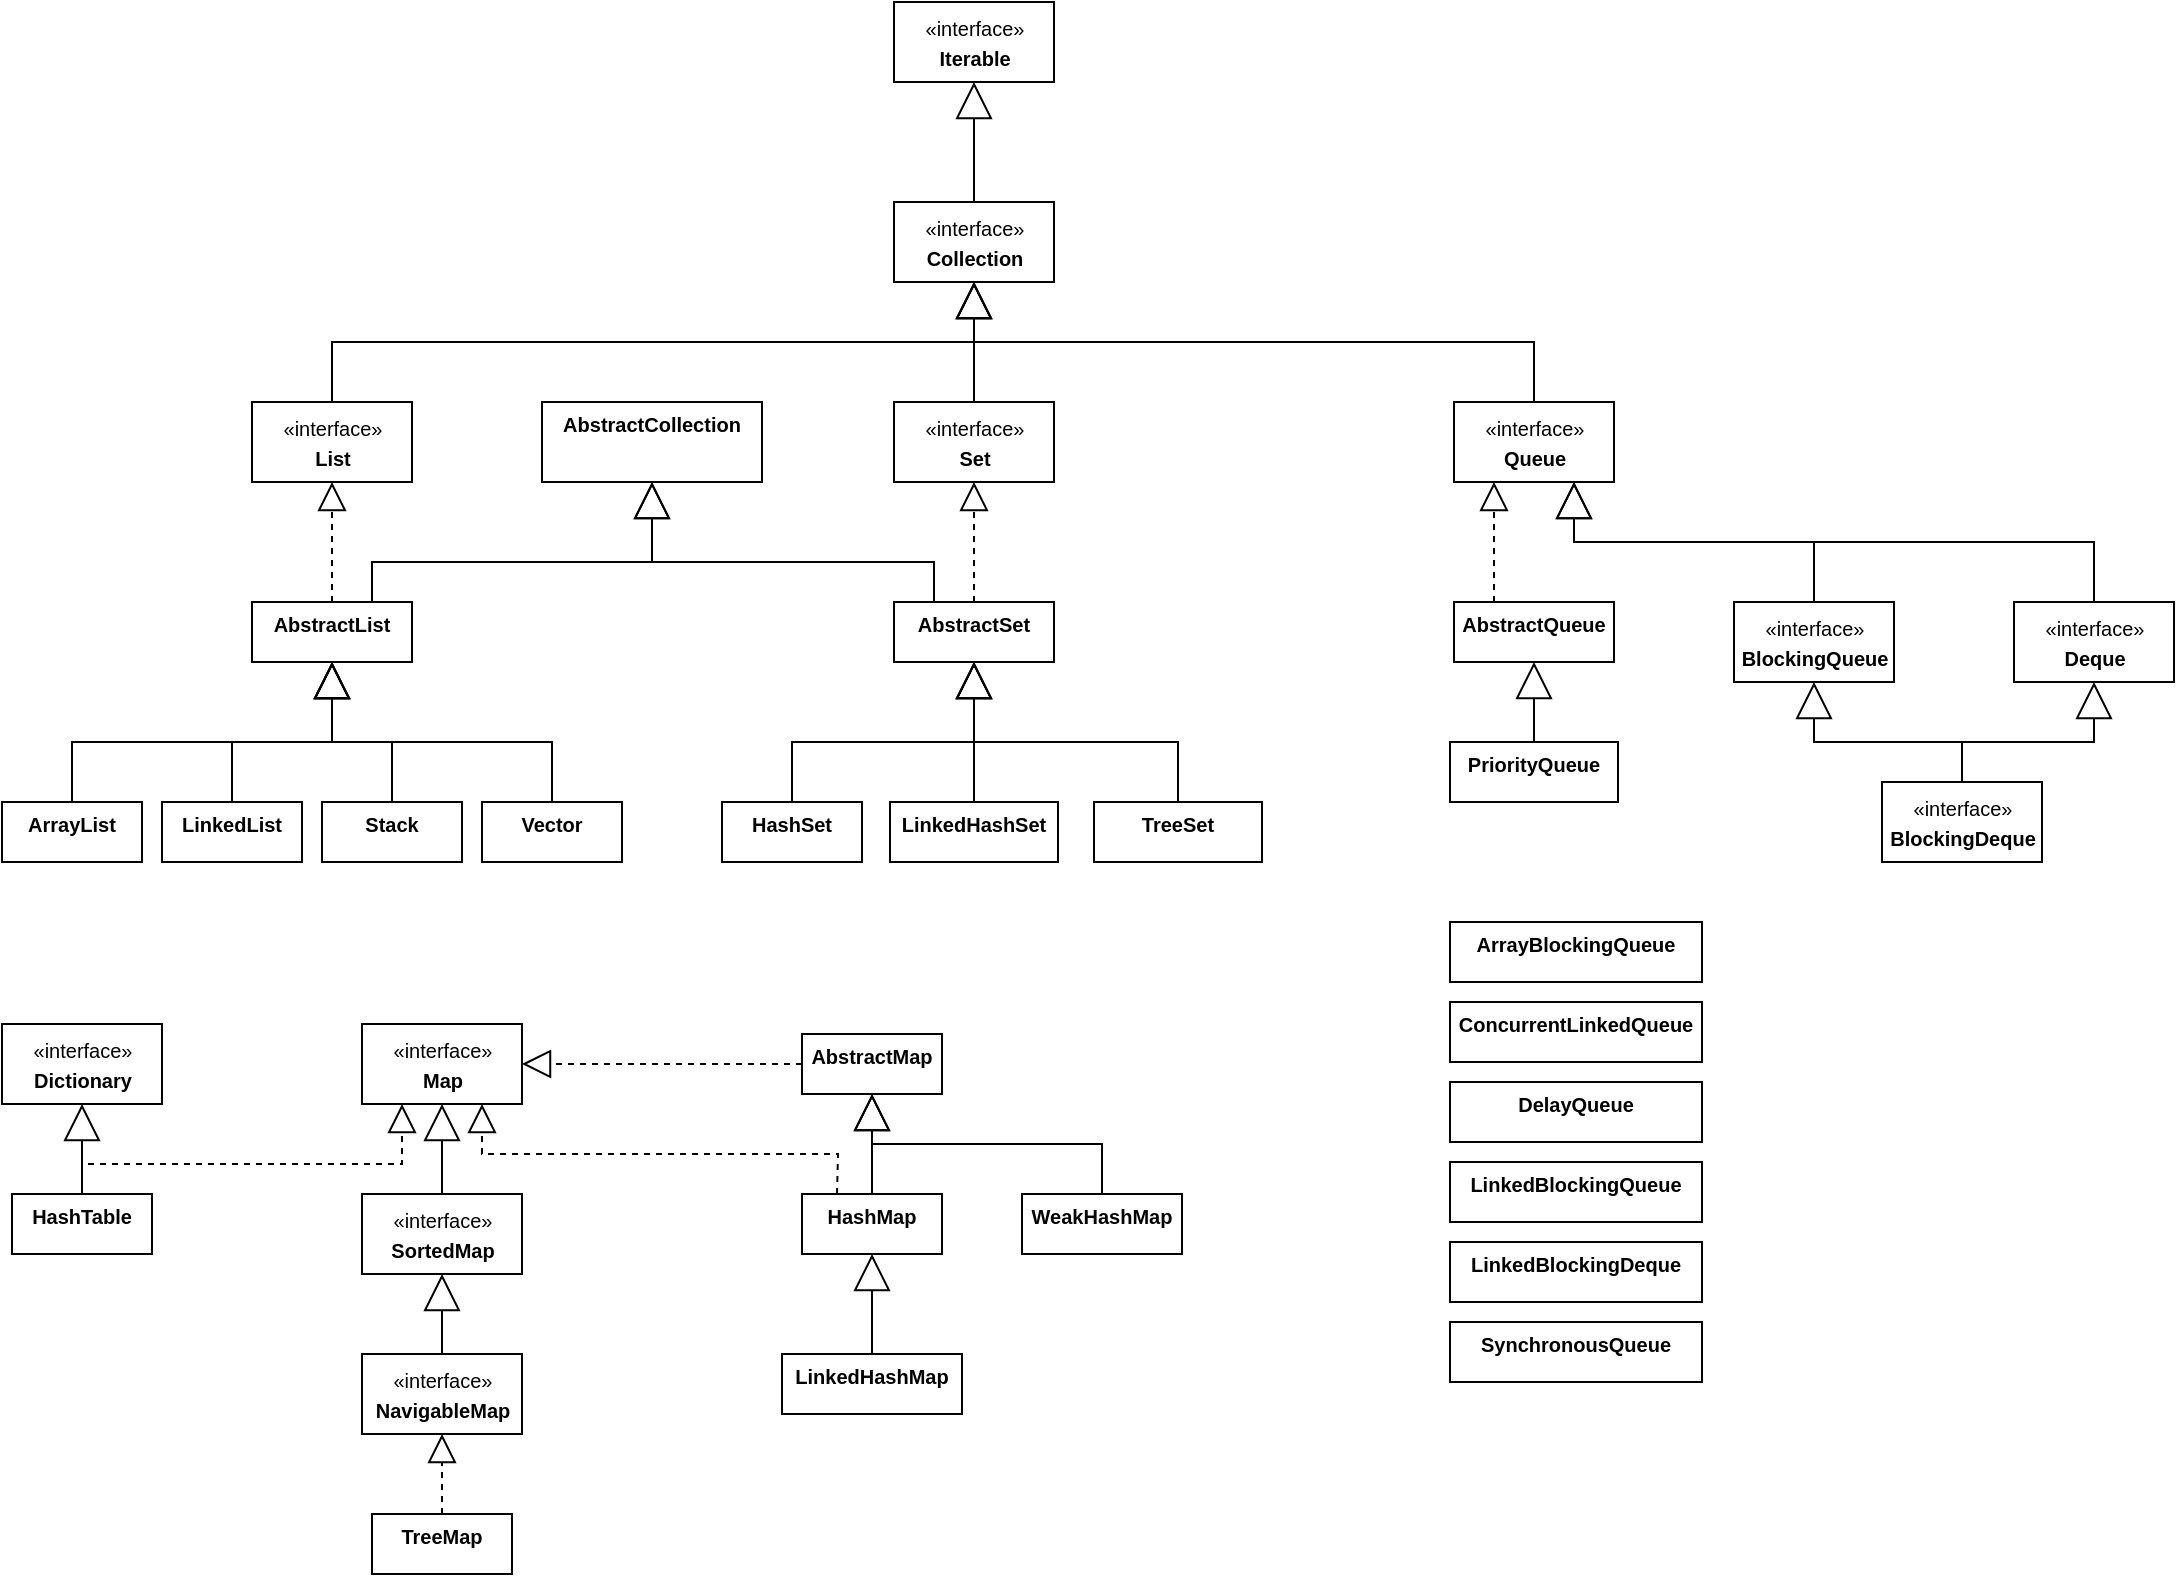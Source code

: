 <mxfile version="18.2.1" type="github"><diagram id="RCaM6CQUNUH3fBCs_QAi" name="Page-1"><mxGraphModel dx="1186" dy="591" grid="1" gridSize="10" guides="1" tooltips="1" connect="1" arrows="1" fold="1" page="1" pageScale="1" pageWidth="850" pageHeight="1100" math="0" shadow="0"><root><mxCell id="0"/><mxCell id="1" parent="0"/><mxCell id="DtokbDROlhjaDrs989wh-1" value="&lt;font style=&quot;font-size: 10px;&quot;&gt;«interface»&lt;br&gt;&lt;b&gt;Iterable&lt;/b&gt;&lt;/font&gt;" style="html=1;" parent="1" vertex="1"><mxGeometry x="666" y="50" width="80" height="40" as="geometry"/></mxCell><mxCell id="DtokbDROlhjaDrs989wh-2" value="&lt;font style=&quot;font-size: 10px;&quot;&gt;«interface»&lt;br&gt;&lt;/font&gt;&lt;b&gt;&lt;font style=&quot;font-size: 10px;&quot;&gt;Collection&lt;/font&gt;&lt;/b&gt;" style="html=1;" parent="1" vertex="1"><mxGeometry x="666" y="150" width="80" height="40" as="geometry"/></mxCell><mxCell id="DtokbDROlhjaDrs989wh-5" value="&lt;font style=&quot;font-size: 10px;&quot;&gt;«interface»&lt;br&gt;&lt;b&gt;List&lt;/b&gt;&lt;/font&gt;" style="html=1;" parent="1" vertex="1"><mxGeometry x="345" y="250" width="80" height="40" as="geometry"/></mxCell><mxCell id="DtokbDROlhjaDrs989wh-8" value="&lt;p style=&quot;margin:0px;margin-top:4px;text-align:center;&quot;&gt;&lt;b style=&quot;background-color: initial;&quot;&gt;&lt;font style=&quot;font-size: 10px;&quot;&gt;AbstractCollection&lt;/font&gt;&lt;/b&gt;&lt;br&gt;&lt;/p&gt;" style="verticalAlign=top;align=left;overflow=fill;fontSize=12;fontFamily=Helvetica;html=1;" parent="1" vertex="1"><mxGeometry x="490" y="250" width="110" height="40" as="geometry"/></mxCell><mxCell id="DtokbDROlhjaDrs989wh-9" value="&lt;p style=&quot;margin:0px;margin-top:4px;text-align:center;&quot;&gt;&lt;font style=&quot;font-size: 10px;&quot;&gt;&lt;b&gt;AbstractList&lt;/b&gt;&lt;/font&gt;&lt;/p&gt;" style="verticalAlign=top;align=left;overflow=fill;fontSize=12;fontFamily=Helvetica;html=1;" parent="1" vertex="1"><mxGeometry x="345" y="350" width="80" height="30" as="geometry"/></mxCell><mxCell id="DtokbDROlhjaDrs989wh-14" value="&lt;font style=&quot;font-size: 10px;&quot;&gt;«interface»&lt;br&gt;&lt;b&gt;Set&lt;/b&gt;&lt;br&gt;&lt;/font&gt;" style="html=1;" parent="1" vertex="1"><mxGeometry x="666" y="250" width="80" height="40" as="geometry"/></mxCell><mxCell id="DtokbDROlhjaDrs989wh-15" value="" style="endArrow=block;dashed=1;endFill=0;endSize=12;html=1;rounded=0;fontSize=10;exitX=0.5;exitY=0;exitDx=0;exitDy=0;entryX=0.5;entryY=1;entryDx=0;entryDy=0;" parent="1" source="DtokbDROlhjaDrs989wh-9" target="DtokbDROlhjaDrs989wh-5" edge="1"><mxGeometry width="160" relative="1" as="geometry"><mxPoint x="360" y="320" as="sourcePoint"/><mxPoint x="520" y="320" as="targetPoint"/></mxGeometry></mxCell><mxCell id="DtokbDROlhjaDrs989wh-16" value="&lt;p style=&quot;margin:0px;margin-top:4px;text-align:center;&quot;&gt;&lt;font style=&quot;font-size: 10px;&quot;&gt;&lt;b&gt;AbstractSet&lt;/b&gt;&lt;/font&gt;&lt;/p&gt;" style="verticalAlign=top;align=left;overflow=fill;fontSize=12;fontFamily=Helvetica;html=1;" parent="1" vertex="1"><mxGeometry x="666" y="350" width="80" height="30" as="geometry"/></mxCell><mxCell id="DtokbDROlhjaDrs989wh-17" value="" style="endArrow=block;dashed=1;endFill=0;endSize=12;html=1;rounded=0;fontSize=10;exitX=0.5;exitY=0;exitDx=0;exitDy=0;entryX=0.5;entryY=1;entryDx=0;entryDy=0;" parent="1" source="DtokbDROlhjaDrs989wh-16" target="DtokbDROlhjaDrs989wh-14" edge="1"><mxGeometry width="160" relative="1" as="geometry"><mxPoint x="686" y="320" as="sourcePoint"/><mxPoint x="846" y="320" as="targetPoint"/></mxGeometry></mxCell><mxCell id="DtokbDROlhjaDrs989wh-18" value="&lt;font style=&quot;font-size: 10px;&quot;&gt;«interface»&lt;br&gt;&lt;b&gt;Queue&lt;/b&gt;&lt;br&gt;&lt;/font&gt;" style="html=1;" parent="1" vertex="1"><mxGeometry x="946" y="250" width="80" height="40" as="geometry"/></mxCell><mxCell id="DtokbDROlhjaDrs989wh-19" value="&lt;p style=&quot;margin:0px;margin-top:4px;text-align:center;&quot;&gt;&lt;font style=&quot;font-size: 10px;&quot;&gt;&lt;b&gt;AbstractQueue&lt;/b&gt;&lt;/font&gt;&lt;/p&gt;" style="verticalAlign=top;align=left;overflow=fill;fontSize=12;fontFamily=Helvetica;html=1;" parent="1" vertex="1"><mxGeometry x="946" y="350" width="80" height="30" as="geometry"/></mxCell><mxCell id="DtokbDROlhjaDrs989wh-20" value="" style="endArrow=block;dashed=1;endFill=0;endSize=12;html=1;rounded=0;fontSize=10;exitX=0.25;exitY=0;exitDx=0;exitDy=0;entryX=0.25;entryY=1;entryDx=0;entryDy=0;" parent="1" source="DtokbDROlhjaDrs989wh-19" target="DtokbDROlhjaDrs989wh-18" edge="1"><mxGeometry width="160" relative="1" as="geometry"><mxPoint x="945.33" y="350" as="sourcePoint"/><mxPoint x="945.33" y="290" as="targetPoint"/></mxGeometry></mxCell><mxCell id="DtokbDROlhjaDrs989wh-21" value="&lt;font style=&quot;font-size: 10px;&quot;&gt;«interface»&lt;br&gt;&lt;/font&gt;&lt;span style=&quot;font-size: 10px;&quot;&gt;&lt;b&gt;Deque&lt;/b&gt;&lt;/span&gt;" style="html=1;" parent="1" vertex="1"><mxGeometry x="1226" y="350" width="80" height="40" as="geometry"/></mxCell><mxCell id="DtokbDROlhjaDrs989wh-22" value="&lt;font style=&quot;font-size: 10px;&quot;&gt;«interface»&lt;br&gt;&lt;/font&gt;&lt;span style=&quot;font-size: 10px;&quot;&gt;&lt;b&gt;BlockingQueue&lt;/b&gt;&lt;/span&gt;" style="html=1;" parent="1" vertex="1"><mxGeometry x="1086" y="350" width="80" height="40" as="geometry"/></mxCell><mxCell id="DtokbDROlhjaDrs989wh-24" value="&lt;font style=&quot;font-size: 10px;&quot;&gt;«interface»&lt;br&gt;&lt;/font&gt;&lt;span style=&quot;font-size: 10px;&quot;&gt;&lt;b&gt;BlockingDeque&lt;/b&gt;&lt;/span&gt;" style="html=1;" parent="1" vertex="1"><mxGeometry x="1160" y="440" width="80" height="40" as="geometry"/></mxCell><mxCell id="DtokbDROlhjaDrs989wh-26" value="" style="endArrow=block;endSize=16;endFill=0;html=1;rounded=0;fontSize=10;entryX=0.75;entryY=1;entryDx=0;entryDy=0;exitX=0.5;exitY=0;exitDx=0;exitDy=0;" parent="1" source="DtokbDROlhjaDrs989wh-22" target="DtokbDROlhjaDrs989wh-18" edge="1"><mxGeometry width="160" relative="1" as="geometry"><mxPoint x="896" y="450" as="sourcePoint"/><mxPoint x="1056" y="450" as="targetPoint"/><Array as="points"><mxPoint x="1126" y="320"/><mxPoint x="1006" y="320"/></Array></mxGeometry></mxCell><mxCell id="DtokbDROlhjaDrs989wh-27" value="" style="endArrow=block;endSize=16;endFill=0;html=1;rounded=0;fontSize=10;exitX=0.5;exitY=0;exitDx=0;exitDy=0;" parent="1" source="DtokbDROlhjaDrs989wh-21" edge="1"><mxGeometry x="-0.312" width="160" relative="1" as="geometry"><mxPoint x="1136" y="350" as="sourcePoint"/><mxPoint x="1006" y="290" as="targetPoint"/><Array as="points"><mxPoint x="1266" y="320"/><mxPoint x="1136" y="320"/><mxPoint x="1006" y="320"/></Array><mxPoint as="offset"/></mxGeometry></mxCell><mxCell id="DtokbDROlhjaDrs989wh-29" value="&lt;p style=&quot;margin:0px;margin-top:4px;text-align:center;&quot;&gt;&lt;font style=&quot;font-size: 10px;&quot;&gt;&lt;b&gt;ArrayList&lt;/b&gt;&lt;/font&gt;&lt;/p&gt;" style="verticalAlign=top;align=left;overflow=fill;fontSize=12;fontFamily=Helvetica;html=1;" parent="1" vertex="1"><mxGeometry x="220" y="450" width="70" height="30" as="geometry"/></mxCell><mxCell id="DtokbDROlhjaDrs989wh-30" value="&lt;p style=&quot;margin:0px;margin-top:4px;text-align:center;&quot;&gt;&lt;font style=&quot;font-size: 10px;&quot;&gt;&lt;b&gt;LinkedList&lt;/b&gt;&lt;/font&gt;&lt;/p&gt;" style="verticalAlign=top;align=left;overflow=fill;fontSize=12;fontFamily=Helvetica;html=1;" parent="1" vertex="1"><mxGeometry x="300" y="450" width="70" height="30" as="geometry"/></mxCell><mxCell id="DtokbDROlhjaDrs989wh-31" value="&lt;p style=&quot;margin:0px;margin-top:4px;text-align:center;&quot;&gt;&lt;font style=&quot;font-size: 10px;&quot;&gt;&lt;b&gt;Stack&lt;/b&gt;&lt;/font&gt;&lt;/p&gt;" style="verticalAlign=top;align=left;overflow=fill;fontSize=12;fontFamily=Helvetica;html=1;" parent="1" vertex="1"><mxGeometry x="380" y="450" width="70" height="30" as="geometry"/></mxCell><mxCell id="DtokbDROlhjaDrs989wh-32" value="&lt;p style=&quot;margin:0px;margin-top:4px;text-align:center;&quot;&gt;&lt;font style=&quot;font-size: 10px;&quot;&gt;&lt;b&gt;Vector&lt;/b&gt;&lt;/font&gt;&lt;/p&gt;" style="verticalAlign=top;align=left;overflow=fill;fontSize=12;fontFamily=Helvetica;html=1;" parent="1" vertex="1"><mxGeometry x="460" y="450" width="70" height="30" as="geometry"/></mxCell><mxCell id="DtokbDROlhjaDrs989wh-33" value="" style="endArrow=block;endSize=16;endFill=0;html=1;rounded=0;entryX=0.5;entryY=1;entryDx=0;entryDy=0;exitX=0.5;exitY=0;exitDx=0;exitDy=0;" parent="1" source="DtokbDROlhjaDrs989wh-29" target="DtokbDROlhjaDrs989wh-9" edge="1"><mxGeometry width="160" relative="1" as="geometry"><mxPoint x="270" y="420" as="sourcePoint"/><mxPoint x="270" y="360" as="targetPoint"/><Array as="points"><mxPoint x="255" y="420"/><mxPoint x="385" y="420"/></Array></mxGeometry></mxCell><mxCell id="DtokbDROlhjaDrs989wh-34" value="" style="endArrow=block;endSize=16;endFill=0;html=1;rounded=0;entryX=0.5;entryY=1;entryDx=0;entryDy=0;exitX=0.5;exitY=0;exitDx=0;exitDy=0;" parent="1" source="DtokbDROlhjaDrs989wh-30" target="DtokbDROlhjaDrs989wh-9" edge="1"><mxGeometry width="160" relative="1" as="geometry"><mxPoint x="265" y="460.0" as="sourcePoint"/><mxPoint x="395" y="390.0" as="targetPoint"/><Array as="points"><mxPoint x="335" y="420"/><mxPoint x="385" y="420"/></Array></mxGeometry></mxCell><mxCell id="DtokbDROlhjaDrs989wh-35" value="" style="endArrow=block;endSize=16;endFill=0;html=1;rounded=0;entryX=0.5;entryY=1;entryDx=0;entryDy=0;exitX=0.5;exitY=0;exitDx=0;exitDy=0;" parent="1" source="DtokbDROlhjaDrs989wh-31" target="DtokbDROlhjaDrs989wh-9" edge="1"><mxGeometry width="160" relative="1" as="geometry"><mxPoint x="345" y="460.0" as="sourcePoint"/><mxPoint x="395" y="390.0" as="targetPoint"/><Array as="points"><mxPoint x="415" y="420"/><mxPoint x="385" y="420"/></Array></mxGeometry></mxCell><mxCell id="DtokbDROlhjaDrs989wh-36" value="" style="endArrow=block;endSize=16;endFill=0;html=1;rounded=0;entryX=0.5;entryY=1;entryDx=0;entryDy=0;exitX=0.5;exitY=0;exitDx=0;exitDy=0;" parent="1" source="DtokbDROlhjaDrs989wh-32" target="DtokbDROlhjaDrs989wh-9" edge="1"><mxGeometry width="160" relative="1" as="geometry"><mxPoint x="425" y="460.0" as="sourcePoint"/><mxPoint x="395" y="390.0" as="targetPoint"/><Array as="points"><mxPoint x="495" y="420"/><mxPoint x="385" y="420"/></Array></mxGeometry></mxCell><mxCell id="DtokbDROlhjaDrs989wh-37" value="&lt;p style=&quot;margin:0px;margin-top:4px;text-align:center;&quot;&gt;&lt;font style=&quot;font-size: 10px;&quot;&gt;&lt;b&gt;HashSet&lt;/b&gt;&lt;/font&gt;&lt;/p&gt;" style="verticalAlign=top;align=left;overflow=fill;fontSize=12;fontFamily=Helvetica;html=1;" parent="1" vertex="1"><mxGeometry x="580" y="450" width="70" height="30" as="geometry"/></mxCell><mxCell id="DtokbDROlhjaDrs989wh-38" value="&lt;p style=&quot;margin:0px;margin-top:4px;text-align:center;&quot;&gt;&lt;font style=&quot;font-size: 10px;&quot;&gt;&lt;b&gt;LinkedHashSet&lt;/b&gt;&lt;/font&gt;&lt;/p&gt;" style="verticalAlign=top;align=left;overflow=fill;fontSize=12;fontFamily=Helvetica;html=1;" parent="1" vertex="1"><mxGeometry x="664" y="450" width="84" height="30" as="geometry"/></mxCell><mxCell id="DtokbDROlhjaDrs989wh-39" value="&lt;p style=&quot;margin:0px;margin-top:4px;text-align:center;&quot;&gt;&lt;font style=&quot;font-size: 10px;&quot;&gt;&lt;b&gt;TreeSet&lt;/b&gt;&lt;/font&gt;&lt;/p&gt;" style="verticalAlign=top;align=left;overflow=fill;fontSize=12;fontFamily=Helvetica;html=1;" parent="1" vertex="1"><mxGeometry x="766" y="450" width="84" height="30" as="geometry"/></mxCell><mxCell id="DtokbDROlhjaDrs989wh-40" value="" style="endArrow=block;endSize=16;endFill=0;html=1;rounded=0;fontSize=10;entryX=0.5;entryY=1;entryDx=0;entryDy=0;exitX=0.5;exitY=0;exitDx=0;exitDy=0;" parent="1" source="DtokbDROlhjaDrs989wh-37" target="DtokbDROlhjaDrs989wh-16" edge="1"><mxGeometry width="160" relative="1" as="geometry"><mxPoint x="560" y="410" as="sourcePoint"/><mxPoint x="720" y="410" as="targetPoint"/><Array as="points"><mxPoint x="615" y="420"/><mxPoint x="706" y="420"/></Array></mxGeometry></mxCell><mxCell id="DtokbDROlhjaDrs989wh-41" value="" style="endArrow=block;endSize=16;endFill=0;html=1;rounded=0;fontSize=10;entryX=0.5;entryY=1;entryDx=0;entryDy=0;exitX=0.5;exitY=0;exitDx=0;exitDy=0;" parent="1" source="DtokbDROlhjaDrs989wh-39" target="DtokbDROlhjaDrs989wh-16" edge="1"><mxGeometry width="160" relative="1" as="geometry"><mxPoint x="625" y="460" as="sourcePoint"/><mxPoint x="716" y="390" as="targetPoint"/><Array as="points"><mxPoint x="808" y="420"/><mxPoint x="706" y="420"/></Array></mxGeometry></mxCell><mxCell id="DtokbDROlhjaDrs989wh-43" value="" style="endArrow=block;endSize=16;endFill=0;html=1;rounded=0;fontSize=10;entryX=0.5;entryY=1;entryDx=0;entryDy=0;exitX=0.5;exitY=0;exitDx=0;exitDy=0;" parent="1" source="DtokbDROlhjaDrs989wh-38" target="DtokbDROlhjaDrs989wh-16" edge="1"><mxGeometry width="160" relative="1" as="geometry"><mxPoint x="510" y="400" as="sourcePoint"/><mxPoint x="690" y="400" as="targetPoint"/></mxGeometry></mxCell><mxCell id="DtokbDROlhjaDrs989wh-44" value="" style="endArrow=block;endSize=16;endFill=0;html=1;rounded=0;fontSize=10;entryX=0.5;entryY=1;entryDx=0;entryDy=0;exitX=0.5;exitY=0;exitDx=0;exitDy=0;" parent="1" source="DtokbDROlhjaDrs989wh-24" target="DtokbDROlhjaDrs989wh-22" edge="1"><mxGeometry width="160" relative="1" as="geometry"><mxPoint x="1000" y="480" as="sourcePoint"/><mxPoint x="1160" y="480" as="targetPoint"/><Array as="points"><mxPoint x="1200" y="420"/><mxPoint x="1126" y="420"/></Array></mxGeometry></mxCell><mxCell id="DtokbDROlhjaDrs989wh-45" value="" style="endArrow=block;endSize=16;endFill=0;html=1;rounded=0;fontSize=10;entryX=0.5;entryY=1;entryDx=0;entryDy=0;exitX=0.5;exitY=0;exitDx=0;exitDy=0;" parent="1" source="DtokbDROlhjaDrs989wh-24" target="DtokbDROlhjaDrs989wh-21" edge="1"><mxGeometry width="160" relative="1" as="geometry"><mxPoint x="1210.0" y="450" as="sourcePoint"/><mxPoint x="1136" y="400" as="targetPoint"/><Array as="points"><mxPoint x="1200" y="420"/><mxPoint x="1266" y="420"/></Array></mxGeometry></mxCell><mxCell id="DtokbDROlhjaDrs989wh-47" value="" style="endArrow=block;endSize=16;endFill=0;html=1;rounded=0;entryX=0.5;entryY=1;entryDx=0;entryDy=0;exitX=0.5;exitY=0;exitDx=0;exitDy=0;" parent="1" source="DtokbDROlhjaDrs989wh-2" target="DtokbDROlhjaDrs989wh-1" edge="1"><mxGeometry width="160" relative="1" as="geometry"><mxPoint x="701" y="170" as="sourcePoint"/><mxPoint x="701" y="110" as="targetPoint"/></mxGeometry></mxCell><mxCell id="DtokbDROlhjaDrs989wh-48" value="" style="endArrow=block;endSize=16;endFill=0;html=1;rounded=0;fontSize=10;entryX=0.5;entryY=1;entryDx=0;entryDy=0;exitX=0.5;exitY=0;exitDx=0;exitDy=0;" parent="1" source="DtokbDROlhjaDrs989wh-14" target="DtokbDROlhjaDrs989wh-2" edge="1"><mxGeometry width="160" relative="1" as="geometry"><mxPoint x="560" y="230" as="sourcePoint"/><mxPoint x="720" y="230" as="targetPoint"/></mxGeometry></mxCell><mxCell id="DtokbDROlhjaDrs989wh-49" value="" style="endArrow=block;endSize=16;endFill=0;html=1;rounded=0;fontSize=10;entryX=0.5;entryY=1;entryDx=0;entryDy=0;exitX=0.5;exitY=0;exitDx=0;exitDy=0;" parent="1" source="DtokbDROlhjaDrs989wh-5" target="DtokbDROlhjaDrs989wh-2" edge="1"><mxGeometry width="160" relative="1" as="geometry"><mxPoint x="490" y="220" as="sourcePoint"/><mxPoint x="650" y="220" as="targetPoint"/><Array as="points"><mxPoint x="385" y="220"/><mxPoint x="706" y="220"/></Array></mxGeometry></mxCell><mxCell id="DtokbDROlhjaDrs989wh-50" value="" style="endArrow=block;endSize=16;endFill=0;html=1;rounded=0;fontSize=10;entryX=0.5;entryY=1;entryDx=0;entryDy=0;exitX=0.5;exitY=0;exitDx=0;exitDy=0;" parent="1" source="DtokbDROlhjaDrs989wh-18" target="DtokbDROlhjaDrs989wh-2" edge="1"><mxGeometry width="160" relative="1" as="geometry"><mxPoint x="750" y="210" as="sourcePoint"/><mxPoint x="910" y="210" as="targetPoint"/><Array as="points"><mxPoint x="986" y="220"/><mxPoint x="706" y="220"/></Array></mxGeometry></mxCell><mxCell id="DtokbDROlhjaDrs989wh-51" value="&lt;p style=&quot;margin:0px;margin-top:4px;text-align:center;&quot;&gt;&lt;font style=&quot;font-size: 10px;&quot;&gt;&lt;b&gt;PriorityQueue&lt;/b&gt;&lt;/font&gt;&lt;/p&gt;" style="verticalAlign=top;align=left;overflow=fill;fontSize=12;fontFamily=Helvetica;html=1;" parent="1" vertex="1"><mxGeometry x="944" y="420" width="84" height="30" as="geometry"/></mxCell><mxCell id="DtokbDROlhjaDrs989wh-52" value="" style="endArrow=block;endSize=16;endFill=0;html=1;rounded=0;fontSize=10;entryX=0.5;entryY=1;entryDx=0;entryDy=0;exitX=0.5;exitY=0;exitDx=0;exitDy=0;" parent="1" source="DtokbDROlhjaDrs989wh-51" target="DtokbDROlhjaDrs989wh-19" edge="1"><mxGeometry width="160" relative="1" as="geometry"><mxPoint x="890" y="520" as="sourcePoint"/><mxPoint x="1050" y="520" as="targetPoint"/></mxGeometry></mxCell><mxCell id="DtokbDROlhjaDrs989wh-53" value="&lt;p style=&quot;margin:0px;margin-top:4px;text-align:center;&quot;&gt;&lt;font style=&quot;font-size: 10px;&quot;&gt;&lt;b&gt;ArrayBlockingQueue&lt;/b&gt;&lt;/font&gt;&lt;/p&gt;" style="verticalAlign=top;align=left;overflow=fill;fontSize=12;fontFamily=Helvetica;html=1;" parent="1" vertex="1"><mxGeometry x="944" y="510" width="126" height="30" as="geometry"/></mxCell><mxCell id="DtokbDROlhjaDrs989wh-54" value="&lt;p style=&quot;margin:0px;margin-top:4px;text-align:center;&quot;&gt;&lt;span style=&quot;font-size: 10px;&quot;&gt;&lt;b&gt;ConcurrentLinkedQueue&lt;/b&gt;&lt;/span&gt;&lt;/p&gt;" style="verticalAlign=top;align=left;overflow=fill;fontSize=12;fontFamily=Helvetica;html=1;" parent="1" vertex="1"><mxGeometry x="944" y="550" width="126" height="30" as="geometry"/></mxCell><mxCell id="DtokbDROlhjaDrs989wh-55" value="&lt;p style=&quot;margin:0px;margin-top:4px;text-align:center;&quot;&gt;&lt;span style=&quot;font-size: 10px;&quot;&gt;&lt;b&gt;DelayQueue&lt;br&gt;&lt;/b&gt;&lt;/span&gt;&lt;/p&gt;" style="verticalAlign=top;align=left;overflow=fill;fontSize=12;fontFamily=Helvetica;html=1;" parent="1" vertex="1"><mxGeometry x="944" y="590" width="126" height="30" as="geometry"/></mxCell><mxCell id="DtokbDROlhjaDrs989wh-56" value="&lt;p style=&quot;margin:0px;margin-top:4px;text-align:center;&quot;&gt;&lt;span style=&quot;font-size: 10px;&quot;&gt;&lt;b&gt;LinkedBlockingQueue&lt;br&gt;&lt;/b&gt;&lt;/span&gt;&lt;/p&gt;" style="verticalAlign=top;align=left;overflow=fill;fontSize=12;fontFamily=Helvetica;html=1;" parent="1" vertex="1"><mxGeometry x="944" y="630" width="126" height="30" as="geometry"/></mxCell><mxCell id="DtokbDROlhjaDrs989wh-57" value="&lt;p style=&quot;margin:0px;margin-top:4px;text-align:center;&quot;&gt;&lt;span style=&quot;font-size: 10px;&quot;&gt;&lt;b&gt;LinkedBlockingDeque&lt;br&gt;&lt;/b&gt;&lt;/span&gt;&lt;/p&gt;" style="verticalAlign=top;align=left;overflow=fill;fontSize=12;fontFamily=Helvetica;html=1;" parent="1" vertex="1"><mxGeometry x="944" y="670" width="126" height="30" as="geometry"/></mxCell><mxCell id="DtokbDROlhjaDrs989wh-59" value="&lt;p style=&quot;margin:0px;margin-top:4px;text-align:center;&quot;&gt;&lt;span style=&quot;font-size: 10px;&quot;&gt;&lt;b&gt;SynchronousQueue&lt;br&gt;&lt;/b&gt;&lt;/span&gt;&lt;/p&gt;" style="verticalAlign=top;align=left;overflow=fill;fontSize=12;fontFamily=Helvetica;html=1;" parent="1" vertex="1"><mxGeometry x="944" y="710" width="126" height="30" as="geometry"/></mxCell><mxCell id="DtokbDROlhjaDrs989wh-61" value="" style="endArrow=block;endSize=16;endFill=0;html=1;rounded=0;fontSize=10;exitX=0.75;exitY=0;exitDx=0;exitDy=0;entryX=0.5;entryY=1;entryDx=0;entryDy=0;" parent="1" source="DtokbDROlhjaDrs989wh-9" target="DtokbDROlhjaDrs989wh-8" edge="1"><mxGeometry width="160" relative="1" as="geometry"><mxPoint x="470" y="340" as="sourcePoint"/><mxPoint x="630" y="340" as="targetPoint"/><Array as="points"><mxPoint x="405" y="330"/><mxPoint x="545" y="330"/></Array></mxGeometry></mxCell><mxCell id="DtokbDROlhjaDrs989wh-62" value="" style="endArrow=block;endSize=16;endFill=0;html=1;rounded=0;fontSize=10;entryX=0.5;entryY=1;entryDx=0;entryDy=0;exitX=0.25;exitY=0;exitDx=0;exitDy=0;" parent="1" source="DtokbDROlhjaDrs989wh-16" target="DtokbDROlhjaDrs989wh-8" edge="1"><mxGeometry width="160" relative="1" as="geometry"><mxPoint x="480" y="380" as="sourcePoint"/><mxPoint x="640" y="380" as="targetPoint"/><Array as="points"><mxPoint x="686" y="330"/><mxPoint x="545" y="330"/></Array></mxGeometry></mxCell><mxCell id="DtokbDROlhjaDrs989wh-64" value="&lt;font style=&quot;font-size: 10px;&quot;&gt;«interface»&lt;br&gt;&lt;/font&gt;&lt;span style=&quot;font-size: 10px;&quot;&gt;&lt;b&gt;Map&lt;/b&gt;&lt;/span&gt;" style="html=1;" parent="1" vertex="1"><mxGeometry x="400" y="561" width="80" height="40" as="geometry"/></mxCell><mxCell id="DtokbDROlhjaDrs989wh-65" value="&lt;p style=&quot;margin:0px;margin-top:4px;text-align:center;&quot;&gt;&lt;font style=&quot;font-size: 10px;&quot;&gt;&lt;b&gt;AbstractMap&lt;/b&gt;&lt;/font&gt;&lt;/p&gt;" style="verticalAlign=top;align=left;overflow=fill;fontSize=12;fontFamily=Helvetica;html=1;" parent="1" vertex="1"><mxGeometry x="620" y="566" width="70" height="30" as="geometry"/></mxCell><mxCell id="DtokbDROlhjaDrs989wh-66" value="&lt;p style=&quot;margin:0px;margin-top:4px;text-align:center;&quot;&gt;&lt;font style=&quot;font-size: 10px;&quot;&gt;&lt;b&gt;HashTable&lt;/b&gt;&lt;/font&gt;&lt;/p&gt;" style="verticalAlign=top;align=left;overflow=fill;fontSize=12;fontFamily=Helvetica;html=1;" parent="1" vertex="1"><mxGeometry x="225" y="646" width="70" height="30" as="geometry"/></mxCell><mxCell id="DtokbDROlhjaDrs989wh-67" value="&lt;p style=&quot;margin:0px;margin-top:4px;text-align:center;&quot;&gt;&lt;font style=&quot;font-size: 10px;&quot;&gt;&lt;b&gt;HashMap&lt;/b&gt;&lt;/font&gt;&lt;/p&gt;" style="verticalAlign=top;align=left;overflow=fill;fontSize=12;fontFamily=Helvetica;html=1;" parent="1" vertex="1"><mxGeometry x="620" y="646" width="70" height="30" as="geometry"/></mxCell><mxCell id="DtokbDROlhjaDrs989wh-71" value="" style="endArrow=block;endSize=16;endFill=0;html=1;rounded=0;fontSize=10;entryX=0.5;entryY=1;entryDx=0;entryDy=0;exitX=0.5;exitY=0;exitDx=0;exitDy=0;" parent="1" source="DtokbDROlhjaDrs989wh-67" target="DtokbDROlhjaDrs989wh-65" edge="1"><mxGeometry width="160" relative="1" as="geometry"><mxPoint x="420" y="636" as="sourcePoint"/><mxPoint x="580" y="636" as="targetPoint"/></mxGeometry></mxCell><mxCell id="DtokbDROlhjaDrs989wh-73" value="&lt;font style=&quot;font-size: 10px;&quot;&gt;«interface»&lt;br&gt;&lt;/font&gt;&lt;span style=&quot;font-size: 10px;&quot;&gt;&lt;b&gt;Dictionary&lt;/b&gt;&lt;/span&gt;" style="html=1;" parent="1" vertex="1"><mxGeometry x="220" y="561" width="80" height="40" as="geometry"/></mxCell><mxCell id="DtokbDROlhjaDrs989wh-74" value="" style="endArrow=block;endSize=16;endFill=0;html=1;rounded=0;fontSize=10;entryX=0.5;entryY=1;entryDx=0;entryDy=0;exitX=0.5;exitY=0;exitDx=0;exitDy=0;" parent="1" source="DtokbDROlhjaDrs989wh-66" target="DtokbDROlhjaDrs989wh-73" edge="1"><mxGeometry width="160" relative="1" as="geometry"><mxPoint x="210" y="616" as="sourcePoint"/><mxPoint x="370" y="616" as="targetPoint"/></mxGeometry></mxCell><mxCell id="DtokbDROlhjaDrs989wh-76" value="&lt;p style=&quot;margin:0px;margin-top:4px;text-align:center;&quot;&gt;&lt;font style=&quot;font-size: 10px;&quot;&gt;&lt;b&gt;LinkedHashMap&lt;/b&gt;&lt;/font&gt;&lt;/p&gt;" style="verticalAlign=top;align=left;overflow=fill;fontSize=12;fontFamily=Helvetica;html=1;" parent="1" vertex="1"><mxGeometry x="610" y="726" width="90" height="30" as="geometry"/></mxCell><mxCell id="DtokbDROlhjaDrs989wh-77" value="" style="endArrow=block;endSize=16;endFill=0;html=1;rounded=0;fontSize=10;entryX=0.5;entryY=1;entryDx=0;entryDy=0;" parent="1" source="DtokbDROlhjaDrs989wh-76" target="DtokbDROlhjaDrs989wh-67" edge="1"><mxGeometry width="160" relative="1" as="geometry"><mxPoint x="530" y="786" as="sourcePoint"/><mxPoint x="690" y="786" as="targetPoint"/></mxGeometry></mxCell><mxCell id="DtokbDROlhjaDrs989wh-78" value="&lt;font style=&quot;font-size: 10px;&quot;&gt;«interface»&lt;br&gt;&lt;/font&gt;&lt;span style=&quot;font-size: 10px;&quot;&gt;&lt;b&gt;SortedMap&lt;/b&gt;&lt;/span&gt;" style="html=1;" parent="1" vertex="1"><mxGeometry x="400" y="646" width="80" height="40" as="geometry"/></mxCell><mxCell id="DtokbDROlhjaDrs989wh-81" value="" style="endArrow=block;endSize=16;endFill=0;html=1;rounded=0;fontSize=10;entryX=0.5;entryY=1;entryDx=0;entryDy=0;exitX=0.5;exitY=0;exitDx=0;exitDy=0;" parent="1" source="DtokbDROlhjaDrs989wh-78" target="DtokbDROlhjaDrs989wh-64" edge="1"><mxGeometry width="160" relative="1" as="geometry"><mxPoint x="470" y="696" as="sourcePoint"/><mxPoint x="630" y="696" as="targetPoint"/></mxGeometry></mxCell><mxCell id="DtokbDROlhjaDrs989wh-83" value="&lt;font style=&quot;font-size: 10px;&quot;&gt;«interface»&lt;br&gt;&lt;/font&gt;&lt;span style=&quot;font-size: 10px;&quot;&gt;&lt;b&gt;NavigableMap&lt;/b&gt;&lt;/span&gt;" style="html=1;" parent="1" vertex="1"><mxGeometry x="400" y="726" width="80" height="40" as="geometry"/></mxCell><mxCell id="DtokbDROlhjaDrs989wh-84" value="" style="endArrow=block;endSize=16;endFill=0;html=1;rounded=0;fontSize=10;entryX=0.5;entryY=1;entryDx=0;entryDy=0;exitX=0.5;exitY=0;exitDx=0;exitDy=0;" parent="1" source="DtokbDROlhjaDrs989wh-83" target="DtokbDROlhjaDrs989wh-78" edge="1"><mxGeometry width="160" relative="1" as="geometry"><mxPoint x="240" y="826" as="sourcePoint"/><mxPoint x="400" y="826" as="targetPoint"/></mxGeometry></mxCell><mxCell id="DtokbDROlhjaDrs989wh-85" value="&lt;p style=&quot;margin:0px;margin-top:4px;text-align:center;&quot;&gt;&lt;font style=&quot;font-size: 10px;&quot;&gt;&lt;b&gt;TreeMap&lt;/b&gt;&lt;/font&gt;&lt;/p&gt;" style="verticalAlign=top;align=left;overflow=fill;fontSize=12;fontFamily=Helvetica;html=1;" parent="1" vertex="1"><mxGeometry x="405" y="806" width="70" height="30" as="geometry"/></mxCell><mxCell id="DtokbDROlhjaDrs989wh-86" value="" style="endArrow=block;dashed=1;endFill=0;endSize=12;html=1;rounded=0;fontSize=10;entryX=0.5;entryY=1;entryDx=0;entryDy=0;exitX=0.5;exitY=0;exitDx=0;exitDy=0;" parent="1" source="DtokbDROlhjaDrs989wh-85" target="DtokbDROlhjaDrs989wh-83" edge="1"><mxGeometry width="160" relative="1" as="geometry"><mxPoint x="290" y="786" as="sourcePoint"/><mxPoint x="450" y="786" as="targetPoint"/></mxGeometry></mxCell><mxCell id="DtokbDROlhjaDrs989wh-87" value="&lt;p style=&quot;margin:0px;margin-top:4px;text-align:center;&quot;&gt;&lt;font style=&quot;font-size: 10px;&quot;&gt;&lt;b&gt;WeakHashMap&lt;/b&gt;&lt;/font&gt;&lt;/p&gt;" style="verticalAlign=top;align=left;overflow=fill;fontSize=12;fontFamily=Helvetica;html=1;" parent="1" vertex="1"><mxGeometry x="730" y="646" width="80" height="30" as="geometry"/></mxCell><mxCell id="DtokbDROlhjaDrs989wh-88" value="" style="endArrow=block;dashed=1;endFill=0;endSize=12;html=1;rounded=0;fontSize=10;entryX=1;entryY=0.5;entryDx=0;entryDy=0;" parent="1" source="DtokbDROlhjaDrs989wh-65" target="DtokbDROlhjaDrs989wh-64" edge="1"><mxGeometry width="160" relative="1" as="geometry"><mxPoint x="500" y="536" as="sourcePoint"/><mxPoint x="660" y="536" as="targetPoint"/></mxGeometry></mxCell><mxCell id="DtokbDROlhjaDrs989wh-89" value="" style="endArrow=block;dashed=1;endFill=0;endSize=12;html=1;rounded=0;fontSize=10;entryX=0.75;entryY=1;entryDx=0;entryDy=0;exitX=0.25;exitY=0;exitDx=0;exitDy=0;" parent="1" source="DtokbDROlhjaDrs989wh-67" target="DtokbDROlhjaDrs989wh-64" edge="1"><mxGeometry width="160" relative="1" as="geometry"><mxPoint x="500" y="626" as="sourcePoint"/><mxPoint x="660" y="626" as="targetPoint"/><Array as="points"><mxPoint x="638" y="626"/><mxPoint x="460" y="626"/></Array></mxGeometry></mxCell><mxCell id="DtokbDROlhjaDrs989wh-90" value="" style="endArrow=block;endSize=16;endFill=0;html=1;rounded=0;fontSize=10;exitX=0.5;exitY=0;exitDx=0;exitDy=0;entryX=0.5;entryY=1;entryDx=0;entryDy=0;" parent="1" source="DtokbDROlhjaDrs989wh-87" target="DtokbDROlhjaDrs989wh-65" edge="1"><mxGeometry width="160" relative="1" as="geometry"><mxPoint x="660" y="511" as="sourcePoint"/><mxPoint x="820" y="511" as="targetPoint"/><Array as="points"><mxPoint x="770" y="621"/><mxPoint x="655" y="621"/></Array></mxGeometry></mxCell><mxCell id="DtokbDROlhjaDrs989wh-91" value="" style="endArrow=block;dashed=1;endFill=0;endSize=12;html=1;rounded=0;fontSize=10;entryX=0.25;entryY=1;entryDx=0;entryDy=0;exitX=0.5;exitY=0;exitDx=0;exitDy=0;" parent="1" source="DtokbDROlhjaDrs989wh-66" target="DtokbDROlhjaDrs989wh-64" edge="1"><mxGeometry width="160" relative="1" as="geometry"><mxPoint x="280" y="641" as="sourcePoint"/><mxPoint x="390" y="621" as="targetPoint"/><Array as="points"><mxPoint x="260" y="631"/><mxPoint x="420" y="631"/></Array></mxGeometry></mxCell></root></mxGraphModel></diagram></mxfile>